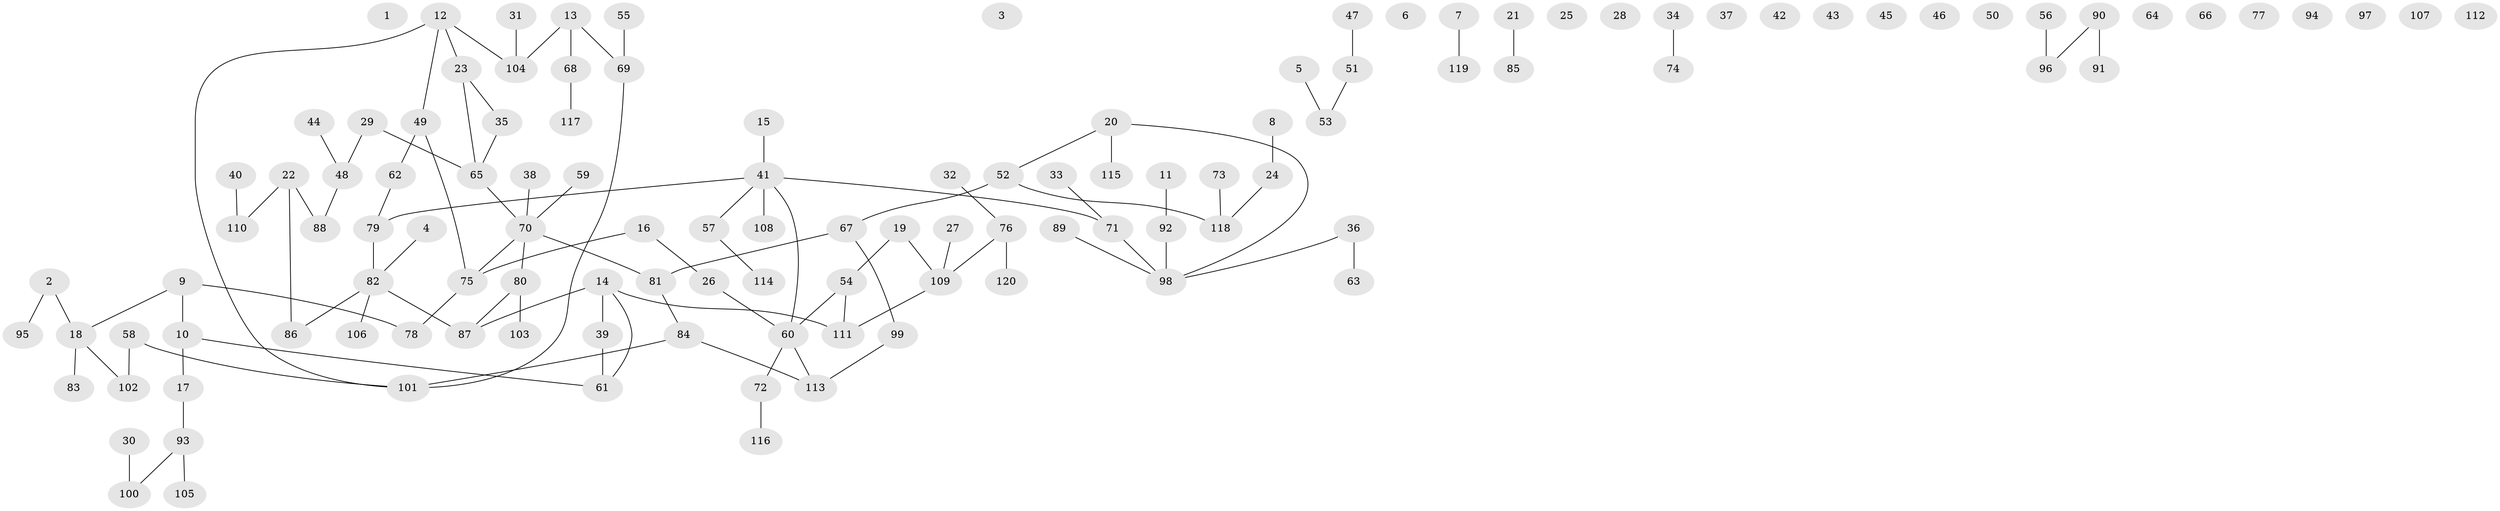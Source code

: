 // Generated by graph-tools (version 1.1) at 2025/13/03/09/25 04:13:13]
// undirected, 120 vertices, 111 edges
graph export_dot {
graph [start="1"]
  node [color=gray90,style=filled];
  1;
  2;
  3;
  4;
  5;
  6;
  7;
  8;
  9;
  10;
  11;
  12;
  13;
  14;
  15;
  16;
  17;
  18;
  19;
  20;
  21;
  22;
  23;
  24;
  25;
  26;
  27;
  28;
  29;
  30;
  31;
  32;
  33;
  34;
  35;
  36;
  37;
  38;
  39;
  40;
  41;
  42;
  43;
  44;
  45;
  46;
  47;
  48;
  49;
  50;
  51;
  52;
  53;
  54;
  55;
  56;
  57;
  58;
  59;
  60;
  61;
  62;
  63;
  64;
  65;
  66;
  67;
  68;
  69;
  70;
  71;
  72;
  73;
  74;
  75;
  76;
  77;
  78;
  79;
  80;
  81;
  82;
  83;
  84;
  85;
  86;
  87;
  88;
  89;
  90;
  91;
  92;
  93;
  94;
  95;
  96;
  97;
  98;
  99;
  100;
  101;
  102;
  103;
  104;
  105;
  106;
  107;
  108;
  109;
  110;
  111;
  112;
  113;
  114;
  115;
  116;
  117;
  118;
  119;
  120;
  2 -- 18;
  2 -- 95;
  4 -- 82;
  5 -- 53;
  7 -- 119;
  8 -- 24;
  9 -- 10;
  9 -- 18;
  9 -- 78;
  10 -- 17;
  10 -- 61;
  11 -- 92;
  12 -- 23;
  12 -- 49;
  12 -- 101;
  12 -- 104;
  13 -- 68;
  13 -- 69;
  13 -- 104;
  14 -- 39;
  14 -- 61;
  14 -- 87;
  14 -- 111;
  15 -- 41;
  16 -- 26;
  16 -- 75;
  17 -- 93;
  18 -- 83;
  18 -- 102;
  19 -- 54;
  19 -- 109;
  20 -- 52;
  20 -- 98;
  20 -- 115;
  21 -- 85;
  22 -- 86;
  22 -- 88;
  22 -- 110;
  23 -- 35;
  23 -- 65;
  24 -- 118;
  26 -- 60;
  27 -- 109;
  29 -- 48;
  29 -- 65;
  30 -- 100;
  31 -- 104;
  32 -- 76;
  33 -- 71;
  34 -- 74;
  35 -- 65;
  36 -- 63;
  36 -- 98;
  38 -- 70;
  39 -- 61;
  40 -- 110;
  41 -- 57;
  41 -- 60;
  41 -- 71;
  41 -- 79;
  41 -- 108;
  44 -- 48;
  47 -- 51;
  48 -- 88;
  49 -- 62;
  49 -- 75;
  51 -- 53;
  52 -- 67;
  52 -- 118;
  54 -- 60;
  54 -- 111;
  55 -- 69;
  56 -- 96;
  57 -- 114;
  58 -- 101;
  58 -- 102;
  59 -- 70;
  60 -- 72;
  60 -- 113;
  62 -- 79;
  65 -- 70;
  67 -- 81;
  67 -- 99;
  68 -- 117;
  69 -- 101;
  70 -- 75;
  70 -- 80;
  70 -- 81;
  71 -- 98;
  72 -- 116;
  73 -- 118;
  75 -- 78;
  76 -- 109;
  76 -- 120;
  79 -- 82;
  80 -- 87;
  80 -- 103;
  81 -- 84;
  82 -- 86;
  82 -- 87;
  82 -- 106;
  84 -- 101;
  84 -- 113;
  89 -- 98;
  90 -- 91;
  90 -- 96;
  92 -- 98;
  93 -- 100;
  93 -- 105;
  99 -- 113;
  109 -- 111;
}
